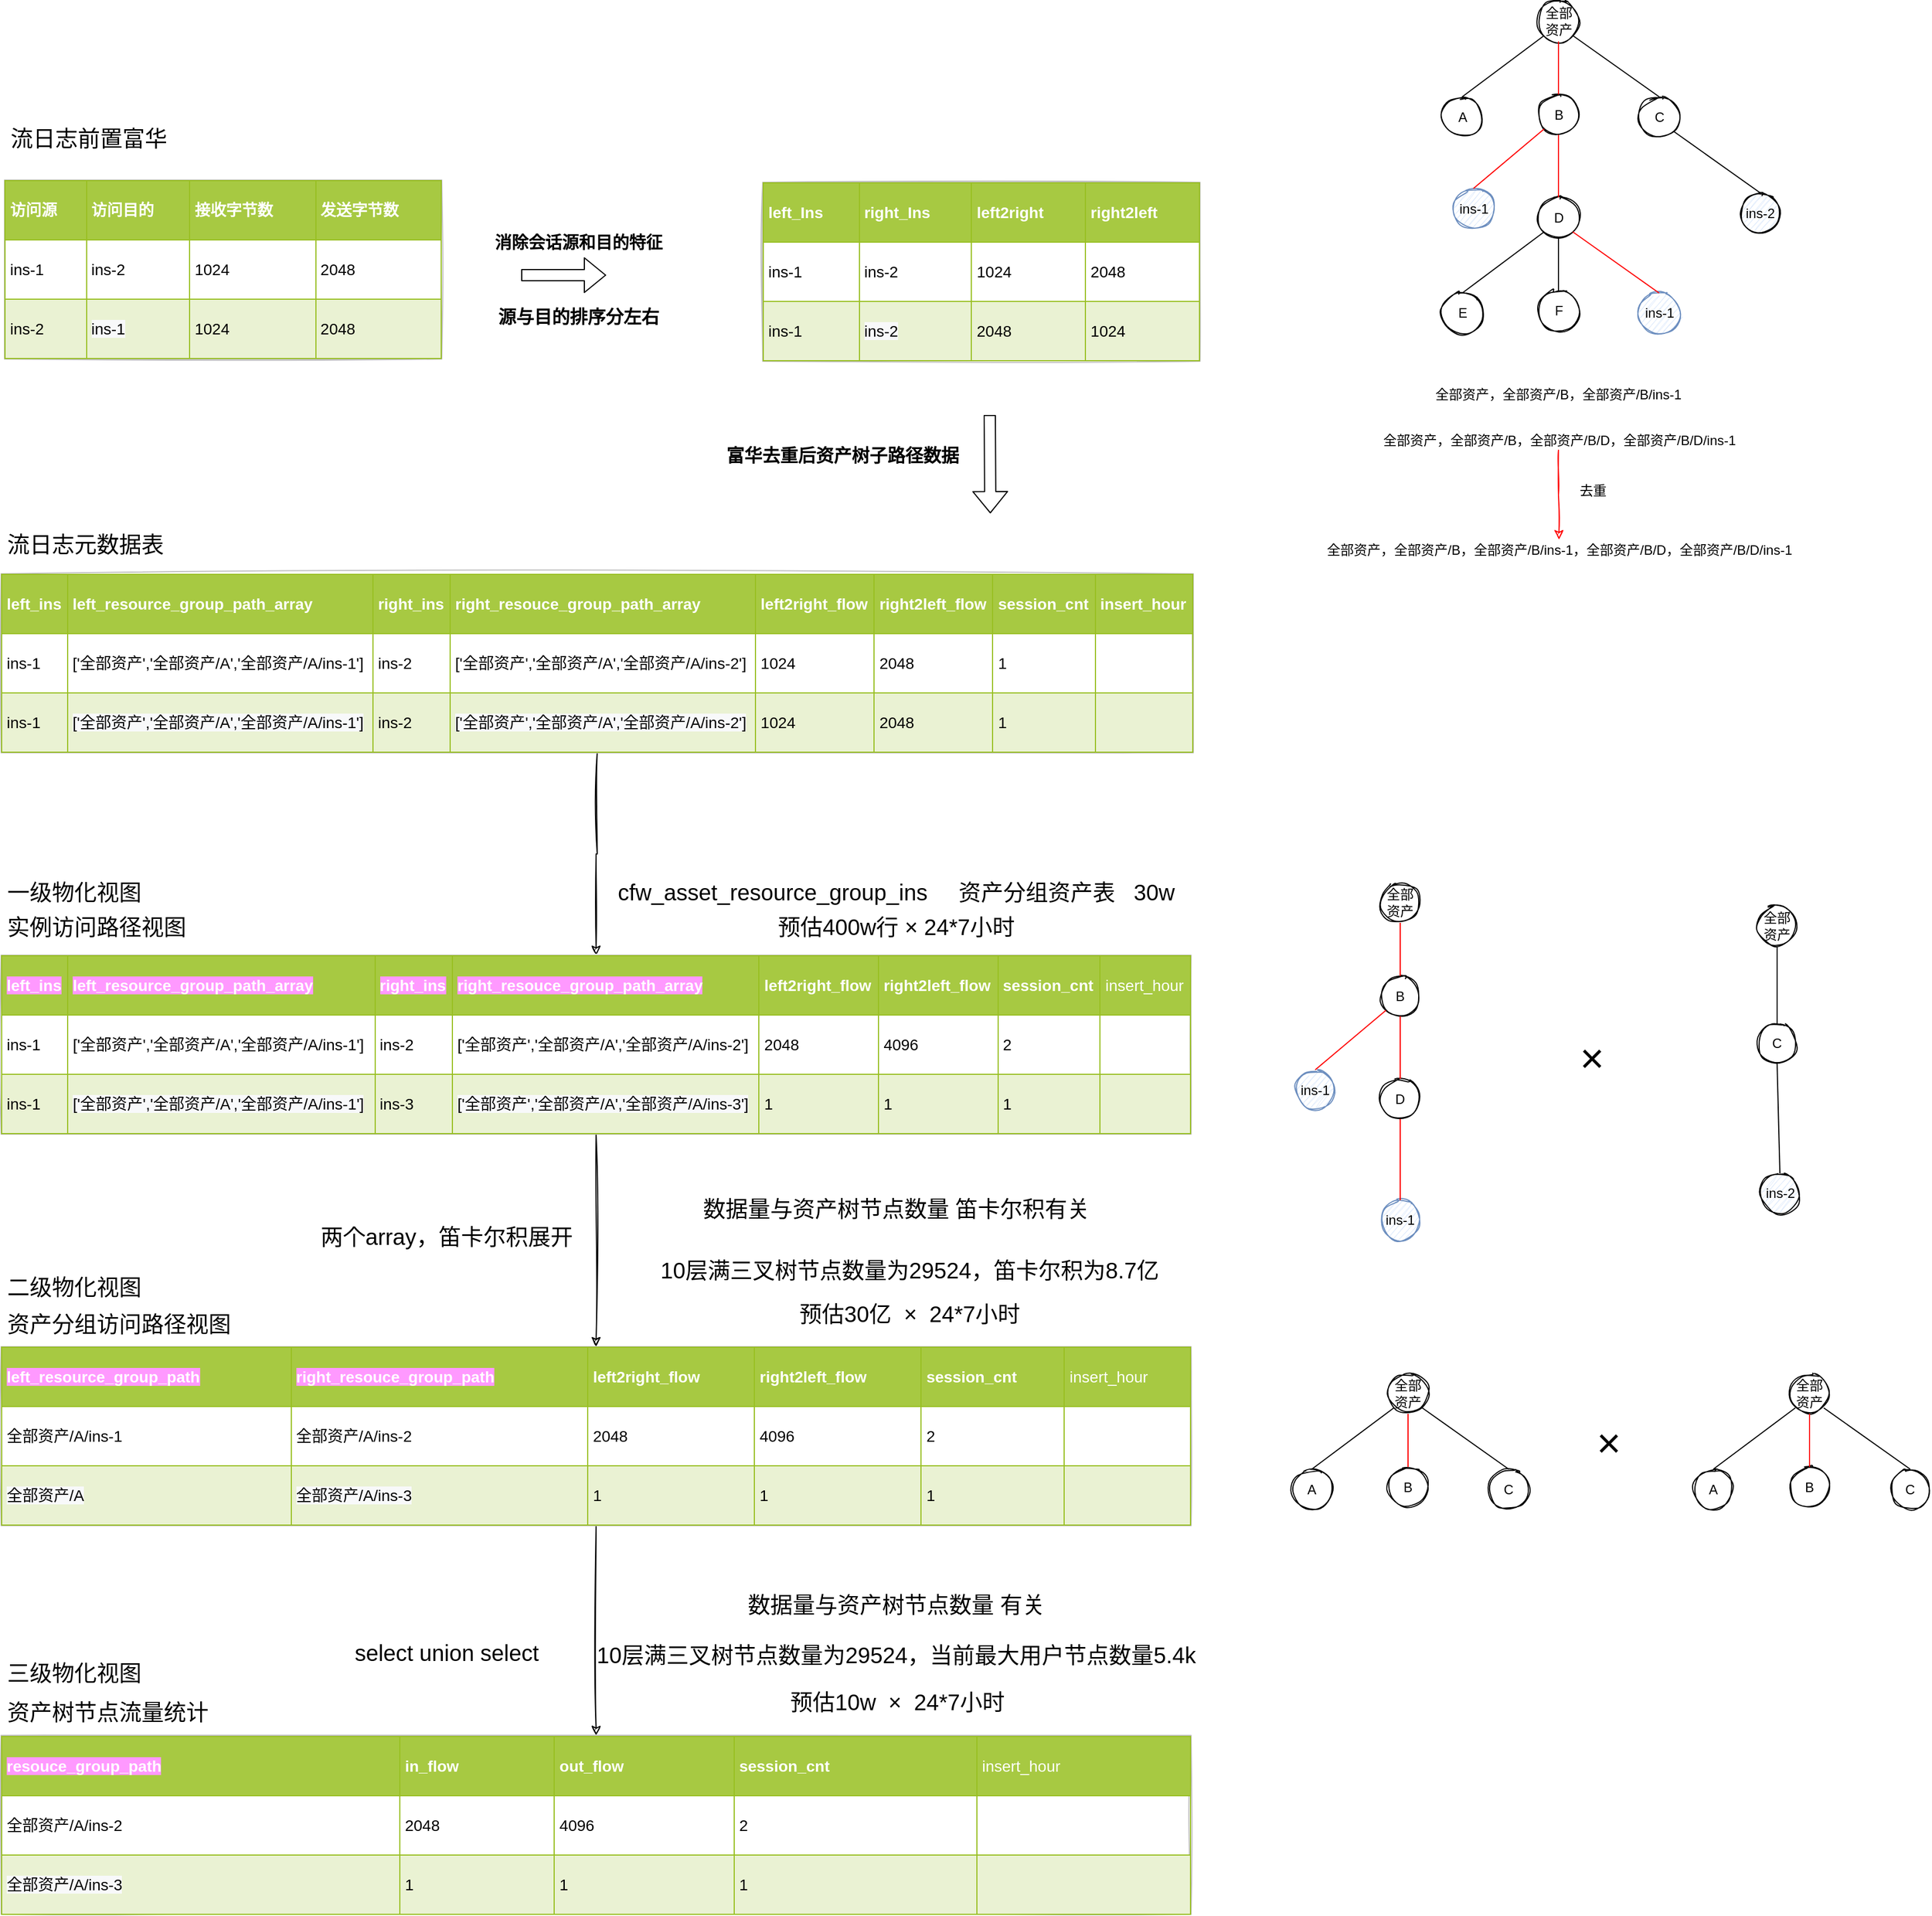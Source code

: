 <mxfile version="14.9.5" type="github">
  <diagram id="C5RBs43oDa-KdzZeNtuy" name="Page-1">
    <mxGraphModel dx="2369" dy="1358" grid="0" gridSize="10" guides="1" tooltips="1" connect="1" arrows="1" fold="1" page="1" pageScale="1" pageWidth="3300" pageHeight="4681" math="0" shadow="0">
      <root>
        <mxCell id="WIyWlLk6GJQsqaUBKTNV-0" />
        <mxCell id="WIyWlLk6GJQsqaUBKTNV-1" parent="WIyWlLk6GJQsqaUBKTNV-0" />
        <mxCell id="7WFJHBoiRgZRYlErVv3r-28" value="" style="edgeStyle=orthogonalEdgeStyle;rounded=0;sketch=1;orthogonalLoop=1;jettySize=auto;html=1;" edge="1" parent="WIyWlLk6GJQsqaUBKTNV-1" source="7WFJHBoiRgZRYlErVv3r-4" target="7WFJHBoiRgZRYlErVv3r-27">
          <mxGeometry relative="1" as="geometry" />
        </mxCell>
        <object label="&lt;table border=&quot;1&quot; width=&quot;100%&quot; cellpadding=&quot;4&quot; style=&quot;width: 100% ; height: 100% ; border-collapse: collapse ; font-size: 14px&quot;&gt;&lt;tbody&gt;&lt;tr style=&quot;background-color: #a7c942 ; color: #ffffff ; border: 1px solid #98bf21&quot;&gt;&lt;th align=&quot;left&quot;&gt;&lt;font style=&quot;font-size: 14px&quot;&gt;left_ins&lt;/font&gt;&lt;/th&gt;&lt;td&gt;&lt;b&gt;&lt;font style=&quot;font-size: 14px&quot;&gt;left_resource_group_path_array&lt;/font&gt;&lt;/b&gt;&lt;/td&gt;&lt;th align=&quot;left&quot;&gt;&lt;font style=&quot;font-size: 14px&quot;&gt;right_ins&lt;/font&gt;&lt;/th&gt;&lt;td&gt;&lt;b&gt;&lt;font style=&quot;font-size: 14px&quot;&gt;right_resouce_group_path_array&lt;/font&gt;&lt;/b&gt;&lt;/td&gt;&lt;th align=&quot;left&quot;&gt;&lt;font style=&quot;font-size: 14px&quot;&gt;left2right_flow&lt;/font&gt;&lt;/th&gt;&lt;td&gt;&lt;b&gt;&lt;font style=&quot;font-size: 14px&quot;&gt;right2left_flow&lt;/font&gt;&lt;/b&gt;&lt;/td&gt;&lt;td&gt;&lt;b&gt;&lt;font style=&quot;font-size: 14px&quot;&gt;session_cnt&lt;/font&gt;&lt;/b&gt;&lt;/td&gt;&lt;td&gt;&lt;b&gt;&lt;font style=&quot;font-size: 14px&quot;&gt;insert_hour&lt;/font&gt;&lt;/b&gt;&lt;/td&gt;&lt;/tr&gt;&lt;tr style=&quot;border: 1px solid #98bf21&quot;&gt;&lt;td&gt;&lt;font style=&quot;font-size: 14px&quot;&gt;ins-1&lt;/font&gt;&lt;/td&gt;&lt;td&gt;&lt;font style=&quot;font-size: 14px&quot;&gt;[&#39;全部资产&#39;,&#39;全部资产/A&#39;,&#39;全部资产/A/ins-1&#39;]&lt;/font&gt;&lt;/td&gt;&lt;td&gt;&lt;font style=&quot;font-size: 14px&quot;&gt;ins-2&lt;/font&gt;&lt;/td&gt;&lt;td&gt;&lt;font style=&quot;font-size: 14px&quot;&gt;[&#39;全部资产&#39;,&#39;全部资产/A&#39;,&#39;全部资产/A/ins-2&#39;]&lt;br&gt;&lt;/font&gt;&lt;/td&gt;&lt;td&gt;&lt;font style=&quot;font-size: 14px&quot;&gt;1024&lt;/font&gt;&lt;/td&gt;&lt;td&gt;&lt;font style=&quot;font-size: 14px&quot;&gt;2048&lt;/font&gt;&lt;/td&gt;&lt;td&gt;&lt;font style=&quot;font-size: 14px&quot;&gt;1&lt;/font&gt;&lt;/td&gt;&lt;td&gt;&lt;font style=&quot;font-size: 14px&quot;&gt;&lt;br&gt;&lt;/font&gt;&lt;/td&gt;&lt;/tr&gt;&lt;tr style=&quot;background-color: #eaf2d3 ; border: 1px solid #98bf21&quot;&gt;&lt;td&gt;&lt;font style=&quot;font-size: 14px&quot;&gt;ins-1&lt;/font&gt;&lt;/td&gt;&lt;td&gt;&lt;font style=&quot;font-size: 14px&quot;&gt;&lt;span style=&quot;background-color: rgb(248 , 249 , 250)&quot;&gt;[&#39;全部资产&#39;,&#39;全部资产/A&#39;,&#39;全部资产/A/ins-1&#39;]&lt;/span&gt;&lt;br&gt;&lt;/font&gt;&lt;/td&gt;&lt;td&gt;&lt;font style=&quot;font-size: 14px&quot;&gt;ins-2&lt;/font&gt;&lt;/td&gt;&lt;td&gt;&lt;font style=&quot;font-size: 14px&quot;&gt;&lt;span style=&quot;background-color: rgb(248 , 249 , 250)&quot;&gt;[&#39;全部资产&#39;,&#39;全部资产/A&#39;,&#39;全部资产/A/ins-2&#39;]&lt;/span&gt;&lt;br&gt;&lt;/font&gt;&lt;/td&gt;&lt;td&gt;&lt;font style=&quot;font-size: 14px&quot;&gt;1024&lt;/font&gt;&lt;/td&gt;&lt;td&gt;&lt;font style=&quot;font-size: 14px&quot;&gt;2048&lt;/font&gt;&lt;/td&gt;&lt;td&gt;&lt;font style=&quot;font-size: 14px&quot;&gt;1&lt;/font&gt;&lt;/td&gt;&lt;td&gt;&lt;font style=&quot;font-size: 14px&quot;&gt;&lt;br&gt;&lt;/font&gt;&lt;/td&gt;&lt;/tr&gt;&lt;/tbody&gt;&lt;/table&gt;" id="7WFJHBoiRgZRYlErVv3r-4">
          <mxCell style="text;html=1;strokeColor=#c0c0c0;fillColor=#ffffff;overflow=fill;sketch=1;" vertex="1" parent="WIyWlLk6GJQsqaUBKTNV-1">
            <mxGeometry x="902" y="2268" width="1066" height="160" as="geometry" />
          </mxCell>
        </object>
        <mxCell id="7WFJHBoiRgZRYlErVv3r-26" value="&lt;p style=&quot;line-height: 90%&quot;&gt;&lt;font style=&quot;font-size: 20px ; line-height: 54%&quot;&gt;流日志元数据表&lt;/font&gt;&lt;/p&gt;" style="text;html=1;align=center;verticalAlign=middle;resizable=0;points=[];autosize=1;strokeColor=none;" vertex="1" parent="WIyWlLk6GJQsqaUBKTNV-1">
          <mxGeometry x="902" y="2222" width="150" height="41" as="geometry" />
        </mxCell>
        <mxCell id="7WFJHBoiRgZRYlErVv3r-35" value="" style="edgeStyle=orthogonalEdgeStyle;rounded=0;sketch=1;orthogonalLoop=1;jettySize=auto;html=1;" edge="1" parent="WIyWlLk6GJQsqaUBKTNV-1" source="7WFJHBoiRgZRYlErVv3r-27" target="7WFJHBoiRgZRYlErVv3r-34">
          <mxGeometry relative="1" as="geometry" />
        </mxCell>
        <object label="&lt;table border=&quot;1&quot; width=&quot;100%&quot; cellpadding=&quot;4&quot; style=&quot;width: 100% ; height: 100% ; border-collapse: collapse ; font-size: 14px&quot;&gt;&lt;tbody&gt;&lt;tr style=&quot;background-color: #a7c942 ; color: #ffffff ; border: 1px solid #98bf21&quot;&gt;&lt;th align=&quot;left&quot;&gt;&lt;span style=&quot;background-color: rgb(255 , 153 , 255)&quot;&gt;&lt;font style=&quot;font-size: 14px&quot;&gt;left_ins&lt;/font&gt;&lt;/span&gt;&lt;/th&gt;&lt;td&gt;&lt;span style=&quot;background-color: rgb(255 , 153 , 255)&quot;&gt;&lt;font style=&quot;font-size: 14px&quot;&gt;&lt;b&gt;left_resource_group_path_array&lt;/b&gt;&lt;br&gt;&lt;/font&gt;&lt;/span&gt;&lt;/td&gt;&lt;th align=&quot;left&quot;&gt;&lt;span style=&quot;background-color: rgb(255 , 153 , 255)&quot;&gt;&lt;font style=&quot;font-size: 14px&quot;&gt;right_ins&lt;/font&gt;&lt;/span&gt;&lt;/th&gt;&lt;td&gt;&lt;font style=&quot;font-size: 14px&quot;&gt;&lt;b style=&quot;background-color: rgb(255 , 153 , 255)&quot;&gt;right_resouce_group_path_array&lt;/b&gt;&lt;br&gt;&lt;/font&gt;&lt;/td&gt;&lt;th align=&quot;left&quot;&gt;&lt;font style=&quot;font-size: 14px&quot;&gt;left2right_flow&lt;/font&gt;&lt;/th&gt;&lt;td&gt;&lt;b&gt;&lt;font style=&quot;font-size: 14px&quot;&gt;right2left_flow&lt;/font&gt;&lt;/b&gt;&lt;/td&gt;&lt;td&gt;&lt;b&gt;&lt;font style=&quot;font-size: 14px&quot;&gt;session_cnt&lt;/font&gt;&lt;/b&gt;&lt;/td&gt;&lt;td&gt;&lt;font style=&quot;font-size: 14px&quot;&gt;insert_hour&lt;/font&gt;&lt;/td&gt;&lt;/tr&gt;&lt;tr style=&quot;border: 1px solid #98bf21&quot;&gt;&lt;td&gt;&lt;font style=&quot;font-size: 14px&quot;&gt;ins-1&lt;/font&gt;&lt;/td&gt;&lt;td&gt;&lt;font style=&quot;font-size: 14px&quot;&gt;[&#39;全部资产&#39;,&#39;全部资产/A&#39;,&#39;全部资产/A/ins-1&#39;]&lt;br&gt;&lt;/font&gt;&lt;/td&gt;&lt;td&gt;&lt;font style=&quot;font-size: 14px&quot;&gt;ins-2&lt;/font&gt;&lt;/td&gt;&lt;td&gt;&lt;font style=&quot;font-size: 14px&quot;&gt;[&#39;全部资产&#39;,&#39;全部资产/A&#39;,&#39;全部资产/A/ins-2&#39;]&lt;br&gt;&lt;/font&gt;&lt;/td&gt;&lt;td&gt;&lt;font style=&quot;font-size: 14px&quot;&gt;2048&lt;/font&gt;&lt;/td&gt;&lt;td&gt;&lt;font style=&quot;font-size: 14px&quot;&gt;4096&lt;/font&gt;&lt;/td&gt;&lt;td&gt;&lt;font style=&quot;font-size: 14px&quot;&gt;2&lt;/font&gt;&lt;/td&gt;&lt;td&gt;&lt;font style=&quot;font-size: 14px&quot;&gt;&lt;br&gt;&lt;/font&gt;&lt;/td&gt;&lt;/tr&gt;&lt;tr style=&quot;background-color: #eaf2d3 ; border: 1px solid #98bf21&quot;&gt;&lt;td&gt;&lt;font style=&quot;font-size: 14px&quot;&gt;ins-1&lt;/font&gt;&lt;/td&gt;&lt;td&gt;&lt;font style=&quot;font-size: 14px&quot;&gt;&lt;span style=&quot;background-color: rgb(248 , 249 , 250)&quot;&gt;[&#39;全部资产&#39;,&#39;全部资产/A&#39;,&#39;全部资产/A/ins-1&#39;]&lt;/span&gt;&lt;br&gt;&lt;/font&gt;&lt;/td&gt;&lt;td&gt;&lt;font style=&quot;font-size: 14px&quot;&gt;ins-3&lt;/font&gt;&lt;/td&gt;&lt;td&gt;&lt;font style=&quot;font-size: 14px&quot;&gt;&lt;span style=&quot;background-color: rgb(248 , 249 , 250)&quot;&gt;[&#39;全部资产&#39;,&#39;全部资产/A&#39;,&#39;全部资产/A/ins-3&#39;]&lt;/span&gt;&lt;br&gt;&lt;/font&gt;&lt;/td&gt;&lt;td&gt;&lt;font style=&quot;font-size: 14px&quot;&gt;1&lt;/font&gt;&lt;/td&gt;&lt;td&gt;&lt;font style=&quot;font-size: 14px&quot;&gt;1&lt;/font&gt;&lt;/td&gt;&lt;td&gt;&lt;font style=&quot;font-size: 14px&quot;&gt;1&lt;/font&gt;&lt;/td&gt;&lt;td&gt;&lt;font style=&quot;font-size: 14px&quot;&gt;&lt;br&gt;&lt;/font&gt;&lt;/td&gt;&lt;/tr&gt;&lt;/tbody&gt;&lt;/table&gt;" id="7WFJHBoiRgZRYlErVv3r-27">
          <mxCell style="text;html=1;strokeColor=#c0c0c0;fillColor=#ffffff;overflow=fill;sketch=1;" vertex="1" parent="WIyWlLk6GJQsqaUBKTNV-1">
            <mxGeometry x="902" y="2609" width="1064" height="160" as="geometry" />
          </mxCell>
        </object>
        <mxCell id="7WFJHBoiRgZRYlErVv3r-29" value="&lt;span style=&quot;font-size: 20px ; line-height: 30%&quot;&gt;实例访问路径视图&lt;/span&gt;" style="text;html=1;align=center;verticalAlign=middle;resizable=0;points=[];autosize=1;strokeColor=none;" vertex="1" parent="WIyWlLk6GJQsqaUBKTNV-1">
          <mxGeometry x="902" y="2578" width="170" height="18" as="geometry" />
        </mxCell>
        <mxCell id="7WFJHBoiRgZRYlErVv3r-31" value="&lt;span style=&quot;font-size: 20px ; line-height: 30%&quot;&gt;一级物化视图&lt;/span&gt;" style="text;html=1;align=center;verticalAlign=middle;resizable=0;points=[];autosize=1;strokeColor=none;" vertex="1" parent="WIyWlLk6GJQsqaUBKTNV-1">
          <mxGeometry x="902" y="2547" width="130" height="18" as="geometry" />
        </mxCell>
        <mxCell id="7WFJHBoiRgZRYlErVv3r-39" value="" style="edgeStyle=orthogonalEdgeStyle;rounded=0;sketch=1;orthogonalLoop=1;jettySize=auto;html=1;exitX=0.5;exitY=1;exitDx=0;exitDy=0;" edge="1" parent="WIyWlLk6GJQsqaUBKTNV-1" source="7WFJHBoiRgZRYlErVv3r-34" target="7WFJHBoiRgZRYlErVv3r-38">
          <mxGeometry relative="1" as="geometry">
            <mxPoint x="1427" y="3154" as="sourcePoint" />
          </mxGeometry>
        </mxCell>
        <object label="&lt;table border=&quot;1&quot; width=&quot;100%&quot; cellpadding=&quot;4&quot; style=&quot;width: 100% ; height: 100% ; border-collapse: collapse ; font-size: 14px&quot;&gt;&lt;tbody&gt;&lt;tr style=&quot;background-color: #a7c942 ; color: #ffffff ; border: 1px solid #98bf21&quot;&gt;&lt;td&gt;&lt;span style=&quot;background-color: rgb(255 , 153 , 255)&quot;&gt;&lt;font style=&quot;font-size: 14px&quot;&gt;&lt;b&gt;left_resource_group_path&lt;/b&gt;&lt;br&gt;&lt;/font&gt;&lt;/span&gt;&lt;/td&gt;&lt;td&gt;&lt;font style=&quot;font-size: 14px&quot;&gt;&lt;b style=&quot;background-color: rgb(255 , 153 , 255)&quot;&gt;right_resouce_group_path&lt;/b&gt;&lt;br&gt;&lt;/font&gt;&lt;/td&gt;&lt;th align=&quot;left&quot;&gt;&lt;font style=&quot;font-size: 14px&quot;&gt;left2right_flow&lt;/font&gt;&lt;/th&gt;&lt;td&gt;&lt;b&gt;&lt;font style=&quot;font-size: 14px&quot;&gt;right2left_flow&lt;/font&gt;&lt;/b&gt;&lt;/td&gt;&lt;td&gt;&lt;b&gt;&lt;font style=&quot;font-size: 14px&quot;&gt;session_cnt&lt;/font&gt;&lt;/b&gt;&lt;/td&gt;&lt;td&gt;&lt;font style=&quot;font-size: 14px&quot;&gt;insert_hour&lt;/font&gt;&lt;/td&gt;&lt;/tr&gt;&lt;tr style=&quot;border: 1px solid #98bf21&quot;&gt;&lt;td&gt;&lt;font style=&quot;font-size: 14px&quot;&gt;全部资产/A/ins-1&lt;br&gt;&lt;/font&gt;&lt;/td&gt;&lt;td&gt;&lt;font style=&quot;font-size: 14px&quot;&gt;全部资产/A/ins-2&lt;br&gt;&lt;/font&gt;&lt;/td&gt;&lt;td&gt;&lt;font style=&quot;font-size: 14px&quot;&gt;2048&lt;/font&gt;&lt;/td&gt;&lt;td&gt;&lt;font style=&quot;font-size: 14px&quot;&gt;4096&lt;/font&gt;&lt;/td&gt;&lt;td&gt;&lt;font style=&quot;font-size: 14px&quot;&gt;2&lt;/font&gt;&lt;/td&gt;&lt;td&gt;&lt;font style=&quot;font-size: 14px&quot;&gt;&lt;br&gt;&lt;/font&gt;&lt;/td&gt;&lt;/tr&gt;&lt;tr style=&quot;background-color: #eaf2d3 ; border: 1px solid #98bf21&quot;&gt;&lt;td&gt;&lt;font style=&quot;font-size: 14px&quot;&gt;&lt;span style=&quot;background-color: rgb(248 , 249 , 250)&quot;&gt;全部资产/A&lt;/span&gt;&lt;br&gt;&lt;/font&gt;&lt;/td&gt;&lt;td&gt;&lt;font style=&quot;font-size: 14px&quot;&gt;&lt;span style=&quot;background-color: rgb(248 , 249 , 250)&quot;&gt;全部资产/A/ins-3&lt;/span&gt;&lt;br&gt;&lt;/font&gt;&lt;/td&gt;&lt;td&gt;&lt;font style=&quot;font-size: 14px&quot;&gt;1&lt;/font&gt;&lt;/td&gt;&lt;td&gt;&lt;font style=&quot;font-size: 14px&quot;&gt;1&lt;/font&gt;&lt;/td&gt;&lt;td&gt;&lt;font style=&quot;font-size: 14px&quot;&gt;1&lt;/font&gt;&lt;/td&gt;&lt;td&gt;&lt;font style=&quot;font-size: 14px&quot;&gt;&lt;br&gt;&lt;/font&gt;&lt;/td&gt;&lt;/tr&gt;&lt;/tbody&gt;&lt;/table&gt;" id="7WFJHBoiRgZRYlErVv3r-34">
          <mxCell style="text;html=1;strokeColor=#c0c0c0;fillColor=#ffffff;overflow=fill;sketch=1;" vertex="1" parent="WIyWlLk6GJQsqaUBKTNV-1">
            <mxGeometry x="902" y="2959" width="1064" height="160" as="geometry" />
          </mxCell>
        </object>
        <mxCell id="7WFJHBoiRgZRYlErVv3r-36" value="&lt;span style=&quot;font-size: 20px ; line-height: 30%&quot;&gt;资产分组访问路径视图&lt;/span&gt;" style="text;html=1;align=center;verticalAlign=middle;resizable=0;points=[];autosize=1;strokeColor=none;" vertex="1" parent="WIyWlLk6GJQsqaUBKTNV-1">
          <mxGeometry x="902" y="2933" width="210" height="18" as="geometry" />
        </mxCell>
        <mxCell id="7WFJHBoiRgZRYlErVv3r-37" value="&lt;span style=&quot;font-size: 20px ; line-height: 30%&quot;&gt;二级物化视图&lt;/span&gt;" style="text;html=1;align=center;verticalAlign=middle;resizable=0;points=[];autosize=1;strokeColor=none;" vertex="1" parent="WIyWlLk6GJQsqaUBKTNV-1">
          <mxGeometry x="902" y="2900" width="130" height="18" as="geometry" />
        </mxCell>
        <object label="&lt;table border=&quot;1&quot; width=&quot;100%&quot; cellpadding=&quot;4&quot; style=&quot;width: 100% ; height: 100% ; border-collapse: collapse ; font-size: 14px&quot;&gt;&lt;tbody&gt;&lt;tr style=&quot;background-color: #a7c942 ; color: #ffffff ; border: 1px solid #98bf21&quot;&gt;&lt;td&gt;&lt;b style=&quot;background-color: rgb(255 , 153 , 255)&quot;&gt;&lt;font style=&quot;font-size: 14px&quot;&gt;resouce_group_path&lt;/font&gt;&lt;/b&gt;&lt;/td&gt;&lt;th align=&quot;left&quot;&gt;&lt;font style=&quot;font-size: 14px&quot;&gt;in_flow&lt;/font&gt;&lt;/th&gt;&lt;td&gt;&lt;b&gt;&lt;font style=&quot;font-size: 14px&quot;&gt;out_flow&lt;/font&gt;&lt;/b&gt;&lt;/td&gt;&lt;td&gt;&lt;b&gt;&lt;font style=&quot;font-size: 14px&quot;&gt;session_cnt&lt;/font&gt;&lt;/b&gt;&lt;/td&gt;&lt;td&gt;&lt;font style=&quot;font-size: 14px&quot;&gt;insert_hour&lt;/font&gt;&lt;/td&gt;&lt;/tr&gt;&lt;tr style=&quot;border: 1px solid #98bf21&quot;&gt;&lt;td&gt;&lt;font style=&quot;font-size: 14px&quot;&gt;全部资产/A/ins-2&lt;br&gt;&lt;/font&gt;&lt;/td&gt;&lt;td&gt;&lt;font style=&quot;font-size: 14px&quot;&gt;2048&lt;/font&gt;&lt;/td&gt;&lt;td&gt;&lt;font style=&quot;font-size: 14px&quot;&gt;4096&lt;/font&gt;&lt;/td&gt;&lt;td&gt;&lt;font style=&quot;font-size: 14px&quot;&gt;2&lt;/font&gt;&lt;/td&gt;&lt;td&gt;&lt;font style=&quot;font-size: 14px&quot;&gt;&lt;br&gt;&lt;/font&gt;&lt;/td&gt;&lt;/tr&gt;&lt;tr style=&quot;background-color: #eaf2d3 ; border: 1px solid #98bf21&quot;&gt;&lt;td&gt;&lt;font style=&quot;font-size: 14px&quot;&gt;&lt;span style=&quot;background-color: rgb(248 , 249 , 250)&quot;&gt;全部资产/A/ins-3&lt;/span&gt;&lt;br&gt;&lt;/font&gt;&lt;/td&gt;&lt;td&gt;&lt;font style=&quot;font-size: 14px&quot;&gt;1&lt;/font&gt;&lt;/td&gt;&lt;td&gt;&lt;font style=&quot;font-size: 14px&quot;&gt;1&lt;/font&gt;&lt;/td&gt;&lt;td&gt;&lt;font style=&quot;font-size: 14px&quot;&gt;1&lt;/font&gt;&lt;/td&gt;&lt;td&gt;&lt;font style=&quot;font-size: 14px&quot;&gt;&lt;br&gt;&lt;/font&gt;&lt;/td&gt;&lt;/tr&gt;&lt;/tbody&gt;&lt;/table&gt;" id="7WFJHBoiRgZRYlErVv3r-38">
          <mxCell style="text;html=1;strokeColor=#c0c0c0;fillColor=#ffffff;overflow=fill;sketch=1;" vertex="1" parent="WIyWlLk6GJQsqaUBKTNV-1">
            <mxGeometry x="902" y="3306.5" width="1064" height="160" as="geometry" />
          </mxCell>
        </object>
        <mxCell id="7WFJHBoiRgZRYlErVv3r-40" value="&lt;span style=&quot;font-size: 20px ; line-height: 30%&quot;&gt;资产树节点流量统计&lt;/span&gt;" style="text;html=1;align=center;verticalAlign=middle;resizable=0;points=[];autosize=1;strokeColor=none;" vertex="1" parent="WIyWlLk6GJQsqaUBKTNV-1">
          <mxGeometry x="902" y="3279.5" width="190" height="18" as="geometry" />
        </mxCell>
        <mxCell id="7WFJHBoiRgZRYlErVv3r-41" value="&lt;span style=&quot;font-size: 20px ; line-height: 30%&quot;&gt;三级物化视图&lt;/span&gt;" style="text;html=1;align=center;verticalAlign=middle;resizable=0;points=[];autosize=1;strokeColor=none;" vertex="1" parent="WIyWlLk6GJQsqaUBKTNV-1">
          <mxGeometry x="902" y="3244.5" width="130" height="18" as="geometry" />
        </mxCell>
        <mxCell id="7WFJHBoiRgZRYlErVv3r-43" value="&lt;p style=&quot;line-height: 90%&quot;&gt;&lt;font style=&quot;font-size: 20px ; line-height: 54%&quot;&gt;流日志前置富华&lt;/font&gt;&lt;/p&gt;" style="text;html=1;align=center;verticalAlign=middle;resizable=0;points=[];autosize=1;strokeColor=none;" vertex="1" parent="WIyWlLk6GJQsqaUBKTNV-1">
          <mxGeometry x="905" y="1859" width="150" height="41" as="geometry" />
        </mxCell>
        <object label="&lt;table border=&quot;1&quot; width=&quot;100%&quot; cellpadding=&quot;4&quot; style=&quot;width: 100% ; height: 100% ; border-collapse: collapse ; font-size: 14px&quot;&gt;&lt;tbody&gt;&lt;tr style=&quot;background-color: #a7c942 ; color: #ffffff ; border: 1px solid #98bf21&quot;&gt;&lt;th align=&quot;left&quot;&gt;&lt;font style=&quot;font-size: 14px&quot;&gt;访问源&lt;/font&gt;&lt;/th&gt;&lt;td&gt;&lt;b&gt;&lt;font style=&quot;font-size: 14px&quot;&gt;访问目的&lt;/font&gt;&lt;/b&gt;&lt;/td&gt;&lt;th align=&quot;left&quot;&gt;&lt;font style=&quot;font-size: 14px&quot;&gt;接收字节数&lt;/font&gt;&lt;/th&gt;&lt;td&gt;&lt;b&gt;&lt;font style=&quot;font-size: 14px&quot;&gt;发送字节数&lt;/font&gt;&lt;/b&gt;&lt;/td&gt;&lt;/tr&gt;&lt;tr style=&quot;border: 1px solid #98bf21&quot;&gt;&lt;td&gt;&lt;font style=&quot;font-size: 14px&quot;&gt;ins-1&lt;/font&gt;&lt;/td&gt;&lt;td&gt;&lt;font style=&quot;font-size: 14px&quot;&gt;ins-2&lt;/font&gt;&lt;/td&gt;&lt;td&gt;&lt;font style=&quot;font-size: 14px&quot;&gt;1024&lt;/font&gt;&lt;/td&gt;&lt;td&gt;&lt;font style=&quot;font-size: 14px&quot;&gt;2048&lt;/font&gt;&lt;/td&gt;&lt;/tr&gt;&lt;tr style=&quot;background-color: #eaf2d3 ; border: 1px solid #98bf21&quot;&gt;&lt;td&gt;&lt;font style=&quot;font-size: 14px&quot;&gt;ins-2&lt;/font&gt;&lt;/td&gt;&lt;td&gt;&lt;font style=&quot;font-size: 14px&quot;&gt;&lt;span style=&quot;background-color: rgb(248 , 249 , 250)&quot;&gt;ins-1&lt;/span&gt;&lt;br&gt;&lt;/font&gt;&lt;/td&gt;&lt;td&gt;&lt;font style=&quot;font-size: 14px&quot;&gt;1024&lt;/font&gt;&lt;/td&gt;&lt;td&gt;&lt;font style=&quot;font-size: 14px&quot;&gt;2048&lt;/font&gt;&lt;/td&gt;&lt;/tr&gt;&lt;/tbody&gt;&lt;/table&gt;" id="7WFJHBoiRgZRYlErVv3r-45">
          <mxCell style="text;html=1;strokeColor=#c0c0c0;fillColor=#ffffff;overflow=fill;sketch=1;" vertex="1" parent="WIyWlLk6GJQsqaUBKTNV-1">
            <mxGeometry x="905" y="1916" width="391" height="160" as="geometry" />
          </mxCell>
        </object>
        <mxCell id="7WFJHBoiRgZRYlErVv3r-46" value="" style="shape=flexArrow;endArrow=classic;html=1;" edge="1" parent="WIyWlLk6GJQsqaUBKTNV-1">
          <mxGeometry width="50" height="50" relative="1" as="geometry">
            <mxPoint x="1367" y="2001" as="sourcePoint" />
            <mxPoint x="1443" y="2001" as="targetPoint" />
          </mxGeometry>
        </mxCell>
        <mxCell id="7WFJHBoiRgZRYlErVv3r-47" value="&lt;font style=&quot;font-size: 15px&quot;&gt;&lt;b&gt;消除会话源和目的特征&lt;/b&gt;&lt;/font&gt;" style="text;html=1;align=center;verticalAlign=middle;resizable=0;points=[];autosize=1;strokeColor=none;" vertex="1" parent="WIyWlLk6GJQsqaUBKTNV-1">
          <mxGeometry x="1338" y="1961" width="160" height="19" as="geometry" />
        </mxCell>
        <object label="&lt;table border=&quot;1&quot; width=&quot;100%&quot; cellpadding=&quot;4&quot; style=&quot;width: 100% ; height: 100% ; border-collapse: collapse ; font-size: 14px&quot;&gt;&lt;tbody&gt;&lt;tr style=&quot;background-color: #a7c942 ; color: #ffffff ; border: 1px solid #98bf21&quot;&gt;&lt;th align=&quot;left&quot;&gt;&lt;font style=&quot;font-size: 14px&quot;&gt;left_Ins&lt;/font&gt;&lt;/th&gt;&lt;td&gt;&lt;b&gt;&lt;font style=&quot;font-size: 14px&quot;&gt;right_Ins&lt;/font&gt;&lt;/b&gt;&lt;/td&gt;&lt;th align=&quot;left&quot;&gt;&lt;font style=&quot;font-size: 14px&quot;&gt;left2right&lt;/font&gt;&lt;/th&gt;&lt;td&gt;&lt;b&gt;&lt;font style=&quot;font-size: 14px&quot;&gt;right2left&lt;/font&gt;&lt;/b&gt;&lt;/td&gt;&lt;/tr&gt;&lt;tr style=&quot;border: 1px solid #98bf21&quot;&gt;&lt;td&gt;&lt;font style=&quot;font-size: 14px&quot;&gt;ins-1&lt;/font&gt;&lt;/td&gt;&lt;td&gt;&lt;font style=&quot;font-size: 14px&quot;&gt;ins-2&lt;/font&gt;&lt;/td&gt;&lt;td&gt;&lt;font style=&quot;font-size: 14px&quot;&gt;1024&lt;/font&gt;&lt;/td&gt;&lt;td&gt;&lt;font style=&quot;font-size: 14px&quot;&gt;2048&lt;/font&gt;&lt;/td&gt;&lt;/tr&gt;&lt;tr style=&quot;background-color: #eaf2d3 ; border: 1px solid #98bf21&quot;&gt;&lt;td&gt;&lt;font style=&quot;font-size: 14px&quot;&gt;ins-1&lt;/font&gt;&lt;/td&gt;&lt;td&gt;&lt;font style=&quot;font-size: 14px&quot;&gt;&lt;span style=&quot;background-color: rgb(248 , 249 , 250)&quot;&gt;ins-2&lt;/span&gt;&lt;br&gt;&lt;/font&gt;&lt;/td&gt;&lt;td&gt;&lt;font style=&quot;font-size: 14px&quot;&gt;2048&lt;/font&gt;&lt;/td&gt;&lt;td&gt;&lt;font style=&quot;font-size: 14px&quot;&gt;1024&lt;/font&gt;&lt;/td&gt;&lt;/tr&gt;&lt;/tbody&gt;&lt;/table&gt;" id="7WFJHBoiRgZRYlErVv3r-48">
          <mxCell style="text;html=1;strokeColor=#c0c0c0;fillColor=#ffffff;overflow=fill;sketch=1;" vertex="1" parent="WIyWlLk6GJQsqaUBKTNV-1">
            <mxGeometry x="1583" y="1918" width="391" height="160" as="geometry" />
          </mxCell>
        </object>
        <mxCell id="7WFJHBoiRgZRYlErVv3r-50" value="&lt;font style=&quot;font-size: 16px&quot;&gt;&lt;b&gt;源与目的排序分左右&lt;/b&gt;&lt;/font&gt;" style="text;html=1;align=center;verticalAlign=middle;resizable=0;points=[];autosize=1;strokeColor=none;" vertex="1" parent="WIyWlLk6GJQsqaUBKTNV-1">
          <mxGeometry x="1341" y="2028" width="154" height="19" as="geometry" />
        </mxCell>
        <mxCell id="7WFJHBoiRgZRYlErVv3r-51" value="" style="shape=flexArrow;endArrow=classic;html=1;" edge="1" parent="WIyWlLk6GJQsqaUBKTNV-1">
          <mxGeometry width="50" height="50" relative="1" as="geometry">
            <mxPoint x="1786" y="2126" as="sourcePoint" />
            <mxPoint x="1786.5" y="2214" as="targetPoint" />
          </mxGeometry>
        </mxCell>
        <mxCell id="7WFJHBoiRgZRYlErVv3r-52" value="&lt;font style=&quot;font-size: 16px&quot;&gt;富华去重后资产树子路径数据&lt;/font&gt;" style="text;html=1;align=center;verticalAlign=middle;resizable=0;points=[];autosize=1;strokeColor=none;fontStyle=1" vertex="1" parent="WIyWlLk6GJQsqaUBKTNV-1">
          <mxGeometry x="1545" y="2152" width="218" height="19" as="geometry" />
        </mxCell>
        <mxCell id="7WFJHBoiRgZRYlErVv3r-55" value="全部资产" style="ellipse;whiteSpace=wrap;html=1;aspect=fixed;sketch=1;" vertex="1" parent="WIyWlLk6GJQsqaUBKTNV-1">
          <mxGeometry x="2276.5" y="1756" width="36" height="36" as="geometry" />
        </mxCell>
        <mxCell id="7WFJHBoiRgZRYlErVv3r-56" value="A" style="ellipse;whiteSpace=wrap;html=1;aspect=fixed;sketch=1;" vertex="1" parent="WIyWlLk6GJQsqaUBKTNV-1">
          <mxGeometry x="2190.5" y="1841.5" width="36" height="36" as="geometry" />
        </mxCell>
        <mxCell id="7WFJHBoiRgZRYlErVv3r-57" value="B" style="ellipse;whiteSpace=wrap;html=1;aspect=fixed;sketch=1;" vertex="1" parent="WIyWlLk6GJQsqaUBKTNV-1">
          <mxGeometry x="2276.5" y="1839.5" width="36" height="36" as="geometry" />
        </mxCell>
        <mxCell id="7WFJHBoiRgZRYlErVv3r-60" value="C" style="ellipse;whiteSpace=wrap;html=1;aspect=fixed;sketch=1;" vertex="1" parent="WIyWlLk6GJQsqaUBKTNV-1">
          <mxGeometry x="2366.5" y="1841.5" width="36" height="36" as="geometry" />
        </mxCell>
        <mxCell id="7WFJHBoiRgZRYlErVv3r-64" value="" style="endArrow=none;html=1;entryX=0;entryY=1;entryDx=0;entryDy=0;exitX=0.5;exitY=0;exitDx=0;exitDy=0;" edge="1" parent="WIyWlLk6GJQsqaUBKTNV-1" source="7WFJHBoiRgZRYlErVv3r-56" target="7WFJHBoiRgZRYlErVv3r-55">
          <mxGeometry width="50" height="50" relative="1" as="geometry">
            <mxPoint x="2186.5" y="1807.5" as="sourcePoint" />
            <mxPoint x="2072.5" y="1949.5" as="targetPoint" />
          </mxGeometry>
        </mxCell>
        <mxCell id="7WFJHBoiRgZRYlErVv3r-65" value="" style="endArrow=none;html=1;entryX=1;entryY=1;entryDx=0;entryDy=0;exitX=0.5;exitY=0;exitDx=0;exitDy=0;" edge="1" parent="WIyWlLk6GJQsqaUBKTNV-1" source="7WFJHBoiRgZRYlErVv3r-60" target="7WFJHBoiRgZRYlErVv3r-55">
          <mxGeometry width="50" height="50" relative="1" as="geometry">
            <mxPoint x="2218.5" y="1851.5" as="sourcePoint" />
            <mxPoint x="2283.772" y="1795.228" as="targetPoint" />
          </mxGeometry>
        </mxCell>
        <mxCell id="7WFJHBoiRgZRYlErVv3r-66" value="" style="endArrow=none;html=1;entryX=0.5;entryY=1;entryDx=0;entryDy=0;exitX=0.5;exitY=0;exitDx=0;exitDy=0;strokeColor=#FF0000;" edge="1" parent="WIyWlLk6GJQsqaUBKTNV-1" source="7WFJHBoiRgZRYlErVv3r-57" target="7WFJHBoiRgZRYlErVv3r-55">
          <mxGeometry width="50" height="50" relative="1" as="geometry">
            <mxPoint x="2228.5" y="1861.5" as="sourcePoint" />
            <mxPoint x="2293.772" y="1805.228" as="targetPoint" />
          </mxGeometry>
        </mxCell>
        <mxCell id="7WFJHBoiRgZRYlErVv3r-67" value="D" style="ellipse;whiteSpace=wrap;html=1;aspect=fixed;sketch=1;" vertex="1" parent="WIyWlLk6GJQsqaUBKTNV-1">
          <mxGeometry x="2276.5" y="1931.5" width="36" height="36" as="geometry" />
        </mxCell>
        <mxCell id="7WFJHBoiRgZRYlErVv3r-68" value="E" style="ellipse;whiteSpace=wrap;html=1;aspect=fixed;sketch=1;" vertex="1" parent="WIyWlLk6GJQsqaUBKTNV-1">
          <mxGeometry x="2190.5" y="2017" width="36" height="36" as="geometry" />
        </mxCell>
        <mxCell id="7WFJHBoiRgZRYlErVv3r-69" value="F" style="ellipse;whiteSpace=wrap;html=1;aspect=fixed;sketch=1;" vertex="1" parent="WIyWlLk6GJQsqaUBKTNV-1">
          <mxGeometry x="2276.5" y="2015" width="36" height="36" as="geometry" />
        </mxCell>
        <mxCell id="7WFJHBoiRgZRYlErVv3r-70" value="ins-1" style="ellipse;whiteSpace=wrap;html=1;aspect=fixed;sketch=1;fillColor=#dae8fc;strokeColor=#6c8ebf;" vertex="1" parent="WIyWlLk6GJQsqaUBKTNV-1">
          <mxGeometry x="2366.5" y="2017" width="36" height="36" as="geometry" />
        </mxCell>
        <mxCell id="7WFJHBoiRgZRYlErVv3r-71" value="" style="endArrow=none;html=1;entryX=0;entryY=1;entryDx=0;entryDy=0;exitX=0.5;exitY=0;exitDx=0;exitDy=0;" edge="1" parent="WIyWlLk6GJQsqaUBKTNV-1" source="7WFJHBoiRgZRYlErVv3r-68" target="7WFJHBoiRgZRYlErVv3r-67">
          <mxGeometry width="50" height="50" relative="1" as="geometry">
            <mxPoint x="2186.5" y="1983" as="sourcePoint" />
            <mxPoint x="2072.5" y="2125" as="targetPoint" />
          </mxGeometry>
        </mxCell>
        <mxCell id="7WFJHBoiRgZRYlErVv3r-72" value="" style="endArrow=none;html=1;entryX=1;entryY=1;entryDx=0;entryDy=0;exitX=0.5;exitY=0;exitDx=0;exitDy=0;strokeColor=#FF0000;" edge="1" parent="WIyWlLk6GJQsqaUBKTNV-1" source="7WFJHBoiRgZRYlErVv3r-70" target="7WFJHBoiRgZRYlErVv3r-67">
          <mxGeometry width="50" height="50" relative="1" as="geometry">
            <mxPoint x="2218.5" y="2027" as="sourcePoint" />
            <mxPoint x="2283.772" y="1970.728" as="targetPoint" />
          </mxGeometry>
        </mxCell>
        <mxCell id="7WFJHBoiRgZRYlErVv3r-73" value="" style="endArrow=none;html=1;entryX=0.5;entryY=1;entryDx=0;entryDy=0;exitX=0.5;exitY=0;exitDx=0;exitDy=0;" edge="1" parent="WIyWlLk6GJQsqaUBKTNV-1" source="7WFJHBoiRgZRYlErVv3r-69" target="7WFJHBoiRgZRYlErVv3r-67">
          <mxGeometry width="50" height="50" relative="1" as="geometry">
            <mxPoint x="2228.5" y="2037" as="sourcePoint" />
            <mxPoint x="2293.772" y="1980.728" as="targetPoint" />
          </mxGeometry>
        </mxCell>
        <mxCell id="7WFJHBoiRgZRYlErVv3r-74" value="" style="endArrow=none;html=1;entryX=0.5;entryY=1;entryDx=0;entryDy=0;exitX=0.5;exitY=0;exitDx=0;exitDy=0;strokeColor=#FF0000;" edge="1" parent="WIyWlLk6GJQsqaUBKTNV-1" source="7WFJHBoiRgZRYlErVv3r-67" target="7WFJHBoiRgZRYlErVv3r-57">
          <mxGeometry width="50" height="50" relative="1" as="geometry">
            <mxPoint x="2218.5" y="1851.5" as="sourcePoint" />
            <mxPoint x="2291.772" y="1796.728" as="targetPoint" />
          </mxGeometry>
        </mxCell>
        <mxCell id="7WFJHBoiRgZRYlErVv3r-75" value="ins-1" style="ellipse;whiteSpace=wrap;html=1;aspect=fixed;sketch=1;fillColor=#dae8fc;strokeColor=#6c8ebf;" vertex="1" parent="WIyWlLk6GJQsqaUBKTNV-1">
          <mxGeometry x="2200.5" y="1923.5" width="36" height="36" as="geometry" />
        </mxCell>
        <mxCell id="7WFJHBoiRgZRYlErVv3r-76" value="" style="endArrow=none;html=1;exitX=0.5;exitY=0;exitDx=0;exitDy=0;entryX=0;entryY=1;entryDx=0;entryDy=0;strokeColor=#FF0000;" edge="1" parent="WIyWlLk6GJQsqaUBKTNV-1" source="7WFJHBoiRgZRYlErVv3r-75" target="7WFJHBoiRgZRYlErVv3r-57">
          <mxGeometry width="50" height="50" relative="1" as="geometry">
            <mxPoint x="2304.5" y="1941.5" as="sourcePoint" />
            <mxPoint x="2304.5" y="1885.5" as="targetPoint" />
          </mxGeometry>
        </mxCell>
        <mxCell id="7WFJHBoiRgZRYlErVv3r-77" value="全部资产，全部资产/B，全部资产/B/ins-1" style="text;html=1;align=center;verticalAlign=middle;resizable=0;points=[];autosize=1;strokeColor=none;" vertex="1" parent="WIyWlLk6GJQsqaUBKTNV-1">
          <mxGeometry x="2179" y="2098.5" width="230" height="18" as="geometry" />
        </mxCell>
        <mxCell id="7WFJHBoiRgZRYlErVv3r-80" value="" style="edgeStyle=orthogonalEdgeStyle;rounded=0;sketch=1;orthogonalLoop=1;jettySize=auto;html=1;strokeColor=#FF0000;" edge="1" parent="WIyWlLk6GJQsqaUBKTNV-1" source="7WFJHBoiRgZRYlErVv3r-78" target="7WFJHBoiRgZRYlErVv3r-79">
          <mxGeometry relative="1" as="geometry" />
        </mxCell>
        <mxCell id="7WFJHBoiRgZRYlErVv3r-78" value="全部资产，全部资产/B，全部资产/B/D，全部资产/B/D/ins-1" style="text;html=1;align=center;verticalAlign=middle;resizable=0;points=[];autosize=1;strokeColor=none;" vertex="1" parent="WIyWlLk6GJQsqaUBKTNV-1">
          <mxGeometry x="2132" y="2139.5" width="325" height="18" as="geometry" />
        </mxCell>
        <mxCell id="7WFJHBoiRgZRYlErVv3r-79" value="全部资产，全部资产/B，全部资产/B/ins-1，全部资产/B/D，全部资产/B/D/ins-1" style="text;html=1;align=center;verticalAlign=middle;resizable=0;points=[];autosize=1;strokeColor=none;" vertex="1" parent="WIyWlLk6GJQsqaUBKTNV-1">
          <mxGeometry x="2082" y="2237.5" width="426" height="18" as="geometry" />
        </mxCell>
        <mxCell id="7WFJHBoiRgZRYlErVv3r-81" value="去重" style="text;html=1;align=center;verticalAlign=middle;resizable=0;points=[];autosize=1;strokeColor=none;" vertex="1" parent="WIyWlLk6GJQsqaUBKTNV-1">
          <mxGeometry x="2307.5" y="2184.5" width="34" height="18" as="geometry" />
        </mxCell>
        <mxCell id="7WFJHBoiRgZRYlErVv3r-83" value="&lt;span style=&quot;font-size: 20px ; line-height: 30%&quot;&gt;两个array，笛卡尔积展开&lt;/span&gt;" style="text;html=1;align=center;verticalAlign=middle;resizable=0;points=[];autosize=1;strokeColor=none;" vertex="1" parent="WIyWlLk6GJQsqaUBKTNV-1">
          <mxGeometry x="1182" y="2855" width="236" height="18" as="geometry" />
        </mxCell>
        <mxCell id="7WFJHBoiRgZRYlErVv3r-85" value="&lt;span style=&quot;font-size: 20px ; line-height: 30%&quot;&gt;select union select&lt;/span&gt;" style="text;html=1;align=center;verticalAlign=middle;resizable=0;points=[];autosize=1;strokeColor=none;" vertex="1" parent="WIyWlLk6GJQsqaUBKTNV-1">
          <mxGeometry x="1212.5" y="3226.5" width="175" height="18" as="geometry" />
        </mxCell>
        <mxCell id="7WFJHBoiRgZRYlErVv3r-86" value="&lt;span style=&quot;font-size: 20px ; line-height: 30%&quot;&gt;cfw_asset_resource_group_ins&amp;nbsp; &amp;nbsp; &amp;nbsp;资产分组资产表&amp;nbsp; &amp;nbsp;30w&lt;/span&gt;" style="text;html=1;align=center;verticalAlign=middle;resizable=0;points=[];autosize=1;strokeColor=none;" vertex="1" parent="WIyWlLk6GJQsqaUBKTNV-1">
          <mxGeometry x="1448" y="2547" width="508" height="18" as="geometry" />
        </mxCell>
        <mxCell id="7WFJHBoiRgZRYlErVv3r-87" value="&lt;span style=&quot;font-size: 20px ; line-height: 30%&quot;&gt;预估400w行 × 24*7小时&lt;/span&gt;" style="text;html=1;align=center;verticalAlign=middle;resizable=0;points=[];autosize=1;strokeColor=none;" vertex="1" parent="WIyWlLk6GJQsqaUBKTNV-1">
          <mxGeometry x="1591" y="2578" width="222" height="18" as="geometry" />
        </mxCell>
        <mxCell id="7WFJHBoiRgZRYlErVv3r-88" value="&lt;span style=&quot;font-size: 20px&quot;&gt;数据量与资产树节点数量 笛卡尔积有关&lt;/span&gt;" style="text;html=1;align=center;verticalAlign=middle;resizable=0;points=[];autosize=1;strokeColor=none;" vertex="1" parent="WIyWlLk6GJQsqaUBKTNV-1">
          <mxGeometry x="1524" y="2824" width="356" height="21" as="geometry" />
        </mxCell>
        <mxCell id="7WFJHBoiRgZRYlErVv3r-89" value="&lt;span style=&quot;font-size: 20px&quot;&gt;10层满三叉树节点数量为29524，笛卡尔积为8.7亿&lt;/span&gt;" style="text;html=1;align=center;verticalAlign=middle;resizable=0;points=[];autosize=1;strokeColor=none;" vertex="1" parent="WIyWlLk6GJQsqaUBKTNV-1">
          <mxGeometry x="1485.5" y="2879" width="456" height="21" as="geometry" />
        </mxCell>
        <mxCell id="7WFJHBoiRgZRYlErVv3r-90" value="&lt;span style=&quot;font-size: 20px&quot;&gt;预估30亿&amp;nbsp; ×&amp;nbsp; 24*7小时&lt;/span&gt;" style="text;html=1;align=center;verticalAlign=middle;resizable=0;points=[];autosize=1;strokeColor=none;" vertex="1" parent="WIyWlLk6GJQsqaUBKTNV-1">
          <mxGeometry x="1610" y="2918" width="207" height="21" as="geometry" />
        </mxCell>
        <mxCell id="7WFJHBoiRgZRYlErVv3r-91" value="全部资产" style="ellipse;whiteSpace=wrap;html=1;aspect=fixed;sketch=1;" vertex="1" parent="WIyWlLk6GJQsqaUBKTNV-1">
          <mxGeometry x="2142" y="2983" width="36" height="36" as="geometry" />
        </mxCell>
        <mxCell id="7WFJHBoiRgZRYlErVv3r-92" value="A" style="ellipse;whiteSpace=wrap;html=1;aspect=fixed;sketch=1;" vertex="1" parent="WIyWlLk6GJQsqaUBKTNV-1">
          <mxGeometry x="2056" y="3068.5" width="36" height="36" as="geometry" />
        </mxCell>
        <mxCell id="7WFJHBoiRgZRYlErVv3r-93" value="B" style="ellipse;whiteSpace=wrap;html=1;aspect=fixed;sketch=1;" vertex="1" parent="WIyWlLk6GJQsqaUBKTNV-1">
          <mxGeometry x="2142" y="3066.5" width="36" height="36" as="geometry" />
        </mxCell>
        <mxCell id="7WFJHBoiRgZRYlErVv3r-94" value="C" style="ellipse;whiteSpace=wrap;html=1;aspect=fixed;sketch=1;" vertex="1" parent="WIyWlLk6GJQsqaUBKTNV-1">
          <mxGeometry x="2232" y="3068.5" width="36" height="36" as="geometry" />
        </mxCell>
        <mxCell id="7WFJHBoiRgZRYlErVv3r-95" value="" style="endArrow=none;html=1;entryX=0;entryY=1;entryDx=0;entryDy=0;exitX=0.5;exitY=0;exitDx=0;exitDy=0;" edge="1" parent="WIyWlLk6GJQsqaUBKTNV-1" source="7WFJHBoiRgZRYlErVv3r-92" target="7WFJHBoiRgZRYlErVv3r-91">
          <mxGeometry width="50" height="50" relative="1" as="geometry">
            <mxPoint x="2052" y="3034.5" as="sourcePoint" />
            <mxPoint x="1938" y="3176.5" as="targetPoint" />
          </mxGeometry>
        </mxCell>
        <mxCell id="7WFJHBoiRgZRYlErVv3r-96" value="" style="endArrow=none;html=1;entryX=1;entryY=1;entryDx=0;entryDy=0;exitX=0.5;exitY=0;exitDx=0;exitDy=0;" edge="1" parent="WIyWlLk6GJQsqaUBKTNV-1" source="7WFJHBoiRgZRYlErVv3r-94" target="7WFJHBoiRgZRYlErVv3r-91">
          <mxGeometry width="50" height="50" relative="1" as="geometry">
            <mxPoint x="2084" y="3078.5" as="sourcePoint" />
            <mxPoint x="2149.272" y="3022.228" as="targetPoint" />
          </mxGeometry>
        </mxCell>
        <mxCell id="7WFJHBoiRgZRYlErVv3r-97" value="" style="endArrow=none;html=1;entryX=0.5;entryY=1;entryDx=0;entryDy=0;exitX=0.5;exitY=0;exitDx=0;exitDy=0;strokeColor=#FF0000;" edge="1" parent="WIyWlLk6GJQsqaUBKTNV-1" source="7WFJHBoiRgZRYlErVv3r-93" target="7WFJHBoiRgZRYlErVv3r-91">
          <mxGeometry width="50" height="50" relative="1" as="geometry">
            <mxPoint x="2094" y="3088.5" as="sourcePoint" />
            <mxPoint x="2159.272" y="3032.228" as="targetPoint" />
          </mxGeometry>
        </mxCell>
        <mxCell id="7WFJHBoiRgZRYlErVv3r-105" value="全部资产" style="ellipse;whiteSpace=wrap;html=1;aspect=fixed;sketch=1;" vertex="1" parent="WIyWlLk6GJQsqaUBKTNV-1">
          <mxGeometry x="2501" y="2983" width="36" height="36" as="geometry" />
        </mxCell>
        <mxCell id="7WFJHBoiRgZRYlErVv3r-106" value="A" style="ellipse;whiteSpace=wrap;html=1;aspect=fixed;sketch=1;" vertex="1" parent="WIyWlLk6GJQsqaUBKTNV-1">
          <mxGeometry x="2415" y="3068.5" width="36" height="36" as="geometry" />
        </mxCell>
        <mxCell id="7WFJHBoiRgZRYlErVv3r-107" value="B" style="ellipse;whiteSpace=wrap;html=1;aspect=fixed;sketch=1;" vertex="1" parent="WIyWlLk6GJQsqaUBKTNV-1">
          <mxGeometry x="2501" y="3066.5" width="36" height="36" as="geometry" />
        </mxCell>
        <mxCell id="7WFJHBoiRgZRYlErVv3r-108" value="C" style="ellipse;whiteSpace=wrap;html=1;aspect=fixed;sketch=1;" vertex="1" parent="WIyWlLk6GJQsqaUBKTNV-1">
          <mxGeometry x="2591" y="3068.5" width="36" height="36" as="geometry" />
        </mxCell>
        <mxCell id="7WFJHBoiRgZRYlErVv3r-109" value="" style="endArrow=none;html=1;entryX=0;entryY=1;entryDx=0;entryDy=0;exitX=0.5;exitY=0;exitDx=0;exitDy=0;" edge="1" parent="WIyWlLk6GJQsqaUBKTNV-1" source="7WFJHBoiRgZRYlErVv3r-106" target="7WFJHBoiRgZRYlErVv3r-105">
          <mxGeometry width="50" height="50" relative="1" as="geometry">
            <mxPoint x="2411" y="3034.5" as="sourcePoint" />
            <mxPoint x="2297" y="3176.5" as="targetPoint" />
          </mxGeometry>
        </mxCell>
        <mxCell id="7WFJHBoiRgZRYlErVv3r-110" value="" style="endArrow=none;html=1;entryX=1;entryY=1;entryDx=0;entryDy=0;exitX=0.5;exitY=0;exitDx=0;exitDy=0;" edge="1" parent="WIyWlLk6GJQsqaUBKTNV-1" source="7WFJHBoiRgZRYlErVv3r-108" target="7WFJHBoiRgZRYlErVv3r-105">
          <mxGeometry width="50" height="50" relative="1" as="geometry">
            <mxPoint x="2443" y="3078.5" as="sourcePoint" />
            <mxPoint x="2508.272" y="3022.228" as="targetPoint" />
          </mxGeometry>
        </mxCell>
        <mxCell id="7WFJHBoiRgZRYlErVv3r-111" value="" style="endArrow=none;html=1;entryX=0.5;entryY=1;entryDx=0;entryDy=0;exitX=0.5;exitY=0;exitDx=0;exitDy=0;strokeColor=#FF0000;" edge="1" parent="WIyWlLk6GJQsqaUBKTNV-1" source="7WFJHBoiRgZRYlErVv3r-107" target="7WFJHBoiRgZRYlErVv3r-105">
          <mxGeometry width="50" height="50" relative="1" as="geometry">
            <mxPoint x="2453" y="3088.5" as="sourcePoint" />
            <mxPoint x="2518.272" y="3032.228" as="targetPoint" />
          </mxGeometry>
        </mxCell>
        <mxCell id="7WFJHBoiRgZRYlErVv3r-112" value="&lt;font style=&quot;font-size: 37px&quot;&gt;×&lt;/font&gt;" style="text;html=1;align=center;verticalAlign=middle;resizable=0;points=[];autosize=1;strokeColor=none;" vertex="1" parent="WIyWlLk6GJQsqaUBKTNV-1">
          <mxGeometry x="2323" y="3033" width="32" height="26" as="geometry" />
        </mxCell>
        <mxCell id="7WFJHBoiRgZRYlErVv3r-115" value="&lt;span style=&quot;font-size: 20px&quot;&gt;数据量与资产树节点数量 有关&lt;/span&gt;" style="text;html=1;align=center;verticalAlign=middle;resizable=0;points=[];autosize=1;strokeColor=none;" vertex="1" parent="WIyWlLk6GJQsqaUBKTNV-1">
          <mxGeometry x="1564" y="3178" width="276" height="21" as="geometry" />
        </mxCell>
        <mxCell id="7WFJHBoiRgZRYlErVv3r-116" value="&lt;span style=&quot;font-size: 20px&quot;&gt;10层满三叉树节点数量为29524，当前最大用户节点数量5.4k&lt;/span&gt;" style="text;html=1;align=center;verticalAlign=middle;resizable=0;points=[];autosize=1;strokeColor=none;" vertex="1" parent="WIyWlLk6GJQsqaUBKTNV-1">
          <mxGeometry x="1429" y="3223.5" width="546" height="21" as="geometry" />
        </mxCell>
        <mxCell id="7WFJHBoiRgZRYlErVv3r-117" value="&lt;span style=&quot;font-size: 20px&quot;&gt;预估10w&amp;nbsp; ×&amp;nbsp; 24*7小时&lt;/span&gt;" style="text;html=1;align=center;verticalAlign=middle;resizable=0;points=[];autosize=1;strokeColor=none;" vertex="1" parent="WIyWlLk6GJQsqaUBKTNV-1">
          <mxGeometry x="1601.5" y="3265" width="202" height="21" as="geometry" />
        </mxCell>
        <mxCell id="7WFJHBoiRgZRYlErVv3r-118" value="ins-2" style="ellipse;whiteSpace=wrap;html=1;aspect=fixed;sketch=1;fillColor=#dae8fc;" vertex="1" parent="WIyWlLk6GJQsqaUBKTNV-1">
          <mxGeometry x="2457" y="1927.5" width="36" height="36" as="geometry" />
        </mxCell>
        <mxCell id="7WFJHBoiRgZRYlErVv3r-119" value="" style="endArrow=none;html=1;exitX=0.5;exitY=0;exitDx=0;exitDy=0;entryX=1;entryY=1;entryDx=0;entryDy=0;" edge="1" parent="WIyWlLk6GJQsqaUBKTNV-1" source="7WFJHBoiRgZRYlErVv3r-118" target="7WFJHBoiRgZRYlErVv3r-60">
          <mxGeometry width="50" height="50" relative="1" as="geometry">
            <mxPoint x="2607.5" y="1963.77" as="sourcePoint" />
            <mxPoint x="2584.772" y="1892.498" as="targetPoint" />
          </mxGeometry>
        </mxCell>
        <mxCell id="7WFJHBoiRgZRYlErVv3r-120" value="全部资产" style="ellipse;whiteSpace=wrap;html=1;aspect=fixed;sketch=1;" vertex="1" parent="WIyWlLk6GJQsqaUBKTNV-1">
          <mxGeometry x="2135" y="2544" width="36" height="36" as="geometry" />
        </mxCell>
        <mxCell id="7WFJHBoiRgZRYlErVv3r-122" value="B" style="ellipse;whiteSpace=wrap;html=1;aspect=fixed;sketch=1;" vertex="1" parent="WIyWlLk6GJQsqaUBKTNV-1">
          <mxGeometry x="2135" y="2627.5" width="36" height="36" as="geometry" />
        </mxCell>
        <mxCell id="7WFJHBoiRgZRYlErVv3r-126" value="" style="endArrow=none;html=1;entryX=0.5;entryY=1;entryDx=0;entryDy=0;exitX=0.5;exitY=0;exitDx=0;exitDy=0;strokeColor=#FF0000;" edge="1" parent="WIyWlLk6GJQsqaUBKTNV-1" source="7WFJHBoiRgZRYlErVv3r-122" target="7WFJHBoiRgZRYlErVv3r-120">
          <mxGeometry width="50" height="50" relative="1" as="geometry">
            <mxPoint x="2087" y="2649.5" as="sourcePoint" />
            <mxPoint x="2152.272" y="2593.228" as="targetPoint" />
          </mxGeometry>
        </mxCell>
        <mxCell id="7WFJHBoiRgZRYlErVv3r-127" value="D" style="ellipse;whiteSpace=wrap;html=1;aspect=fixed;sketch=1;" vertex="1" parent="WIyWlLk6GJQsqaUBKTNV-1">
          <mxGeometry x="2135" y="2719.5" width="36" height="36" as="geometry" />
        </mxCell>
        <mxCell id="7WFJHBoiRgZRYlErVv3r-130" value="ins-1" style="ellipse;whiteSpace=wrap;html=1;aspect=fixed;sketch=1;fillColor=#dae8fc;strokeColor=#6c8ebf;" vertex="1" parent="WIyWlLk6GJQsqaUBKTNV-1">
          <mxGeometry x="2135" y="2828" width="36" height="36" as="geometry" />
        </mxCell>
        <mxCell id="7WFJHBoiRgZRYlErVv3r-132" value="" style="endArrow=none;html=1;entryX=0.5;entryY=1;entryDx=0;entryDy=0;exitX=0.5;exitY=0;exitDx=0;exitDy=0;strokeColor=#FF0000;" edge="1" parent="WIyWlLk6GJQsqaUBKTNV-1" source="7WFJHBoiRgZRYlErVv3r-130" target="7WFJHBoiRgZRYlErVv3r-127">
          <mxGeometry width="50" height="50" relative="1" as="geometry">
            <mxPoint x="2077" y="2815" as="sourcePoint" />
            <mxPoint x="2142.272" y="2758.728" as="targetPoint" />
          </mxGeometry>
        </mxCell>
        <mxCell id="7WFJHBoiRgZRYlErVv3r-134" value="" style="endArrow=none;html=1;entryX=0.5;entryY=1;entryDx=0;entryDy=0;exitX=0.5;exitY=0;exitDx=0;exitDy=0;strokeColor=#FF0000;" edge="1" parent="WIyWlLk6GJQsqaUBKTNV-1" source="7WFJHBoiRgZRYlErVv3r-127" target="7WFJHBoiRgZRYlErVv3r-122">
          <mxGeometry width="50" height="50" relative="1" as="geometry">
            <mxPoint x="2077" y="2639.5" as="sourcePoint" />
            <mxPoint x="2150.272" y="2584.728" as="targetPoint" />
          </mxGeometry>
        </mxCell>
        <mxCell id="7WFJHBoiRgZRYlErVv3r-135" value="ins-1" style="ellipse;whiteSpace=wrap;html=1;aspect=fixed;sketch=1;fillColor=#dae8fc;strokeColor=#6c8ebf;" vertex="1" parent="WIyWlLk6GJQsqaUBKTNV-1">
          <mxGeometry x="2059" y="2711.5" width="36" height="36" as="geometry" />
        </mxCell>
        <mxCell id="7WFJHBoiRgZRYlErVv3r-136" value="" style="endArrow=none;html=1;exitX=0.5;exitY=0;exitDx=0;exitDy=0;entryX=0;entryY=1;entryDx=0;entryDy=0;strokeColor=#FF0000;" edge="1" parent="WIyWlLk6GJQsqaUBKTNV-1" source="7WFJHBoiRgZRYlErVv3r-135" target="7WFJHBoiRgZRYlErVv3r-122">
          <mxGeometry width="50" height="50" relative="1" as="geometry">
            <mxPoint x="2163" y="2729.5" as="sourcePoint" />
            <mxPoint x="2163" y="2673.5" as="targetPoint" />
          </mxGeometry>
        </mxCell>
        <mxCell id="7WFJHBoiRgZRYlErVv3r-139" value="C" style="ellipse;whiteSpace=wrap;html=1;aspect=fixed;sketch=1;" vertex="1" parent="WIyWlLk6GJQsqaUBKTNV-1">
          <mxGeometry x="2472" y="2670" width="36" height="36" as="geometry" />
        </mxCell>
        <mxCell id="7WFJHBoiRgZRYlErVv3r-140" value="" style="endArrow=none;html=1;entryX=0.5;entryY=1;entryDx=0;entryDy=0;exitX=0.5;exitY=0;exitDx=0;exitDy=0;" edge="1" parent="WIyWlLk6GJQsqaUBKTNV-1" source="7WFJHBoiRgZRYlErVv3r-139" target="7WFJHBoiRgZRYlErVv3r-143">
          <mxGeometry width="50" height="50" relative="1" as="geometry">
            <mxPoint x="2433.77" y="2661.77" as="sourcePoint" />
            <mxPoint x="2522.498" y="2596.998" as="targetPoint" />
          </mxGeometry>
        </mxCell>
        <mxCell id="7WFJHBoiRgZRYlErVv3r-141" value="ins-2" style="ellipse;whiteSpace=wrap;html=1;aspect=fixed;sketch=1;fillColor=#dae8fc;" vertex="1" parent="WIyWlLk6GJQsqaUBKTNV-1">
          <mxGeometry x="2474.5" y="2804" width="36" height="36" as="geometry" />
        </mxCell>
        <mxCell id="7WFJHBoiRgZRYlErVv3r-142" value="" style="endArrow=none;html=1;exitX=0.5;exitY=0;exitDx=0;exitDy=0;entryX=0.5;entryY=1;entryDx=0;entryDy=0;" edge="1" parent="WIyWlLk6GJQsqaUBKTNV-1" source="7WFJHBoiRgZRYlErVv3r-141" target="7WFJHBoiRgZRYlErVv3r-139">
          <mxGeometry width="50" height="50" relative="1" as="geometry">
            <mxPoint x="2822.77" y="2774.04" as="sourcePoint" />
            <mxPoint x="2800.042" y="2702.768" as="targetPoint" />
          </mxGeometry>
        </mxCell>
        <mxCell id="7WFJHBoiRgZRYlErVv3r-143" value="全部资产" style="ellipse;whiteSpace=wrap;html=1;aspect=fixed;sketch=1;" vertex="1" parent="WIyWlLk6GJQsqaUBKTNV-1">
          <mxGeometry x="2472" y="2565" width="36" height="36" as="geometry" />
        </mxCell>
        <mxCell id="7WFJHBoiRgZRYlErVv3r-144" value="&lt;font style=&quot;font-size: 37px&quot;&gt;×&lt;/font&gt;" style="text;html=1;align=center;verticalAlign=middle;resizable=0;points=[];autosize=1;strokeColor=none;" vertex="1" parent="WIyWlLk6GJQsqaUBKTNV-1">
          <mxGeometry x="2307.5" y="2689" width="32" height="26" as="geometry" />
        </mxCell>
      </root>
    </mxGraphModel>
  </diagram>
</mxfile>
